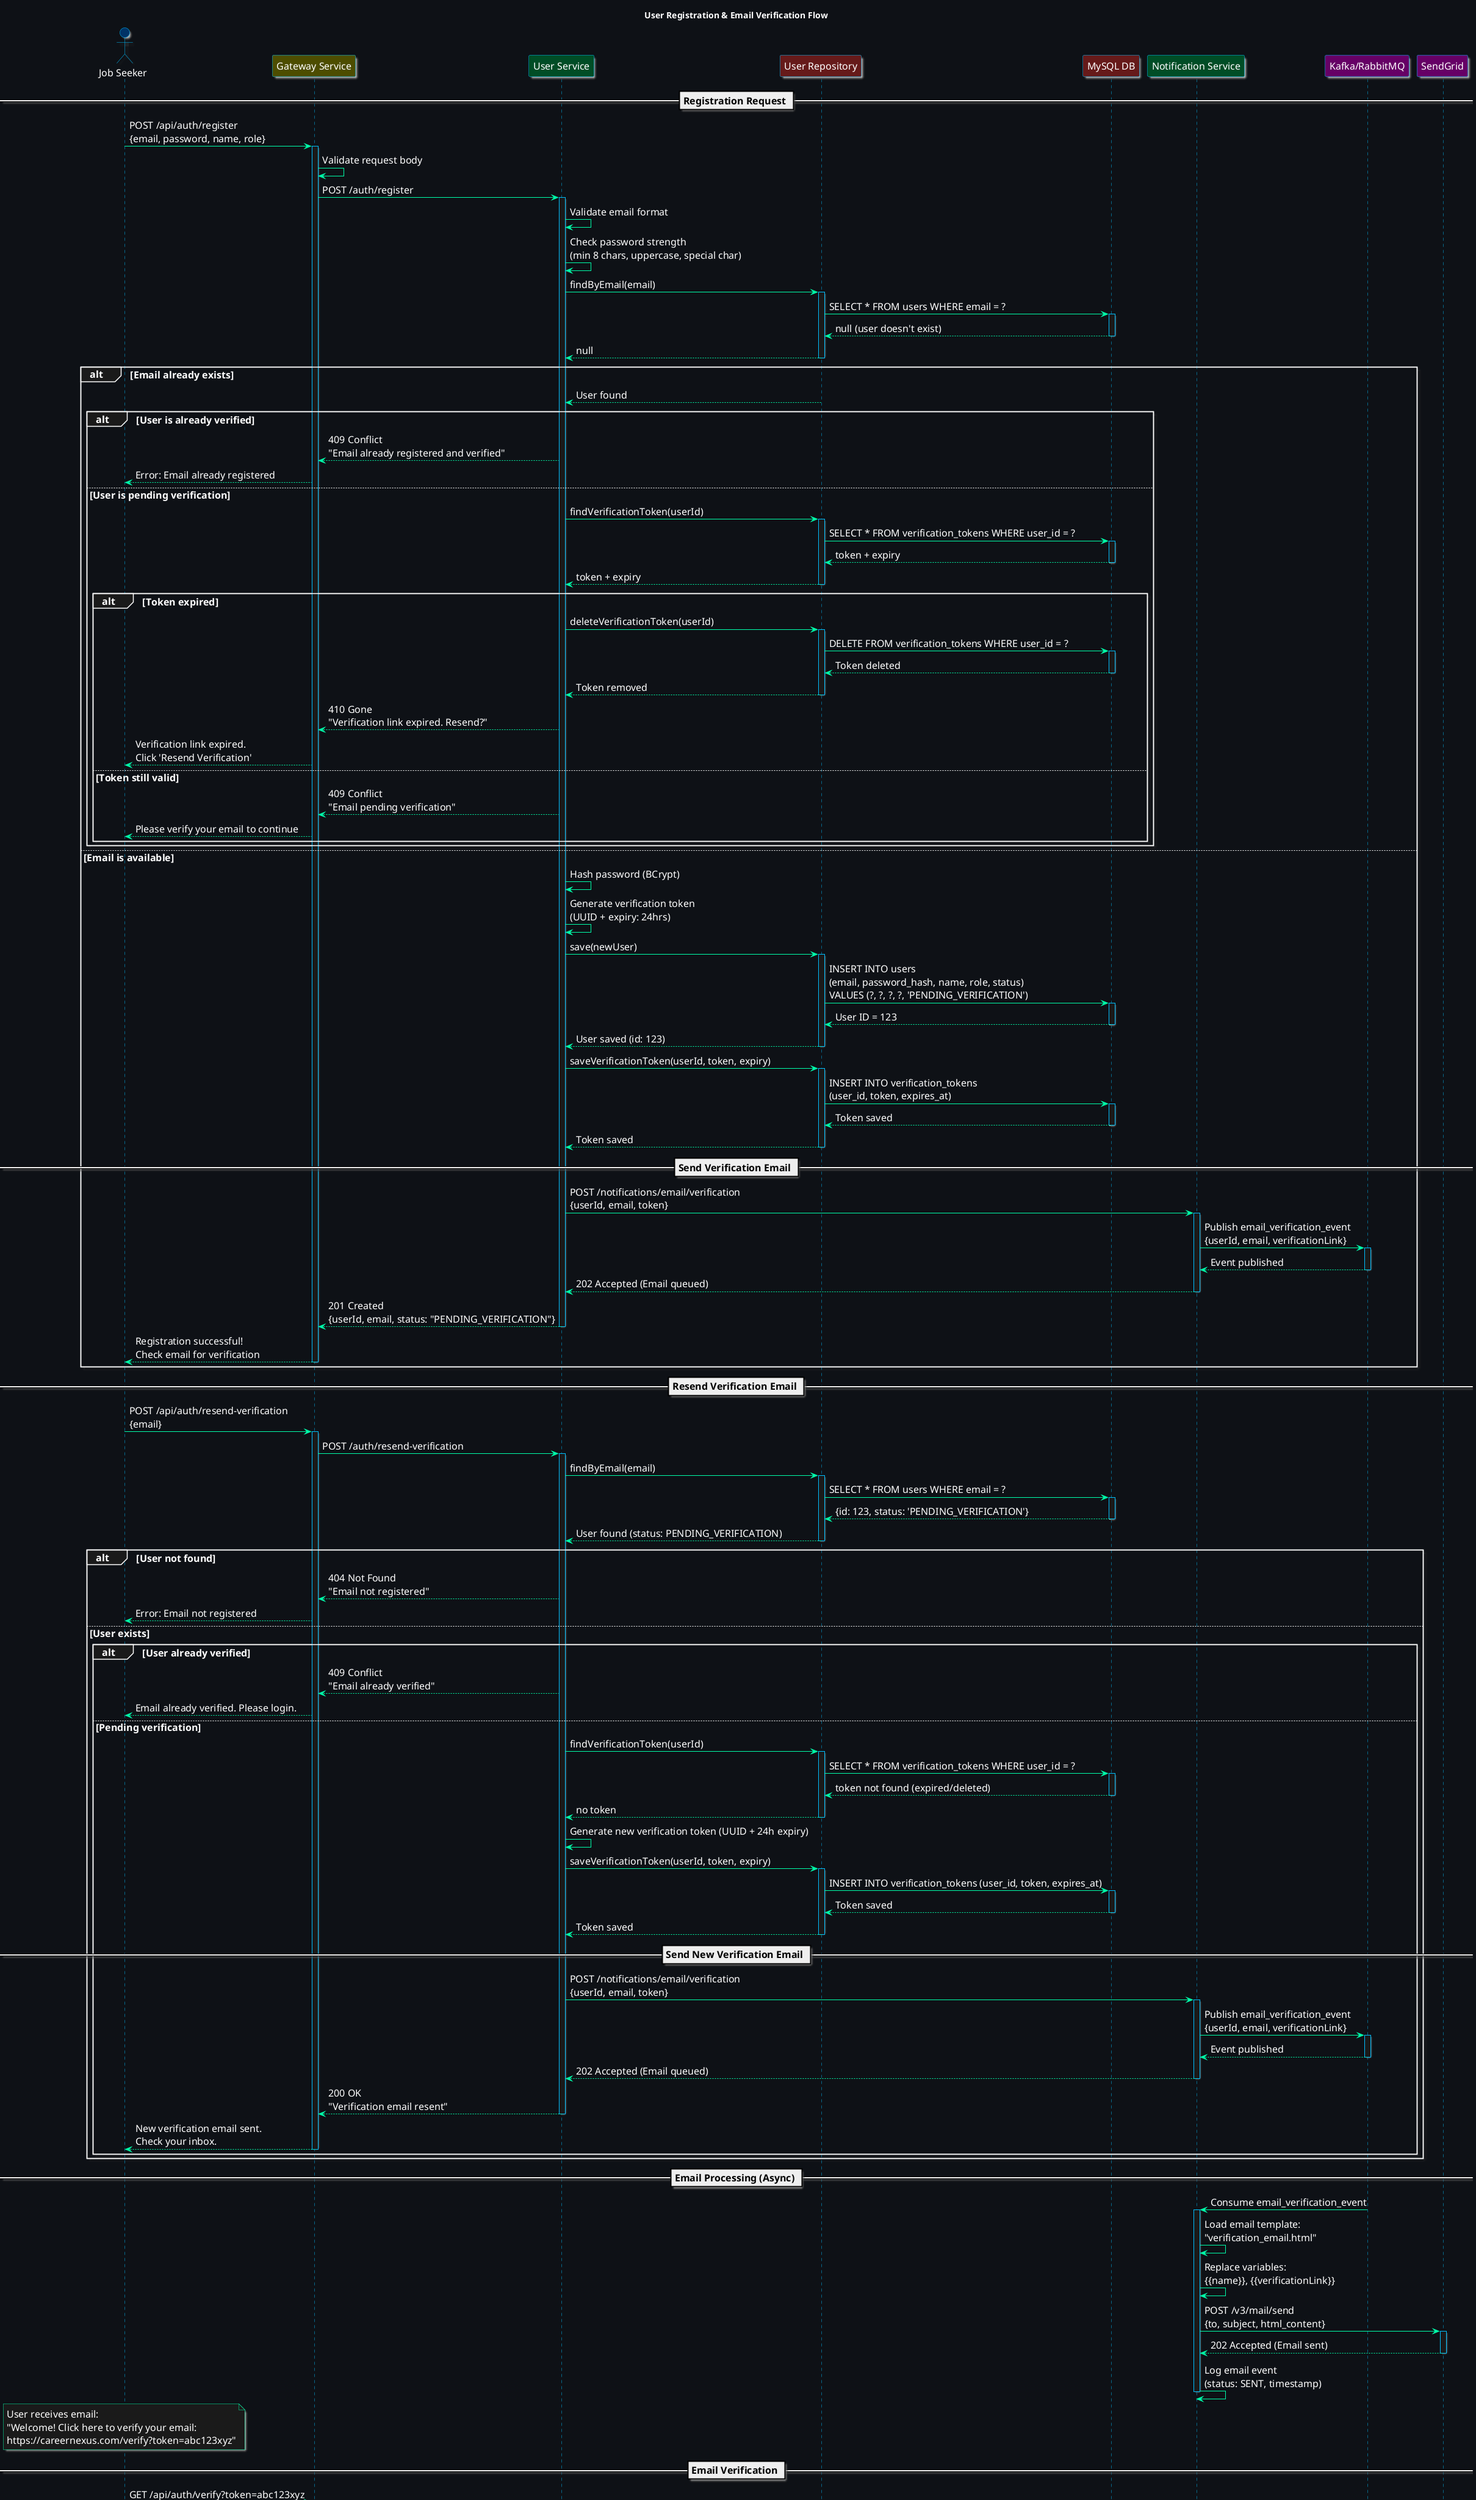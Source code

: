 @startuml User Registration & Email Verification
skinparam backgroundColor #0e1116
skinparam defaultFontName "Segoe UI"
skinparam defaultFontColor #?black:white
skinparam defaultFontSize 16
skinparam shadowing true

skinparam sequence {
    ArrowColor #00ffaa
    ActorBorderColor #00bfff
    ActorBackgroundColor #1a2432
    ActorFontColor #ffffff
    
    ParticipantBorderColor #00bfff
    ParticipantBackgroundColor #1e232b
    ParticipantFontColor #ffffff
    
    LifeLineBorderColor #00bfff
    LifeLineBackgroundColor #1a1a1a
    
    BoxBorderColor #00bfff
    BoxBackgroundColor #0d1117
    BoxFontColor #ffffff
}

skinparam sequenceGroup {
  BorderColor white
  BackgroundColor #1a1a1a
  FontColor #ffffff
}

skinparam note {
    BackgroundColor #1a1a1a
    BorderColor #00ffaa
    FontColor #ffffff
}

skinparam sequenceMessage {
  FontColor #ffffffff
}

actor "Job Seeker" as User #003366
participant "Gateway Service" as Gateway #4d4d00
participant "User Service" as UserSvc #004d26
participant "User Repository" as UserRepo #661a1a
participant "MySQL DB" as DB #661a1a
participant "Notification Service" as NotifSvc #004d26
participant "Kafka/RabbitMQ" as Queue #660066
participant "SendGrid" as Email #660066

title User Registration & Email Verification Flow

== Registration Request ==

User -> Gateway: POST /api/auth/register\n{email, password, name, role}
activate Gateway

Gateway -> Gateway : Validate request body
Gateway -> UserSvc: POST /auth/register
activate UserSvc

UserSvc -> UserSvc: Validate email format
UserSvc -> UserSvc: Check password strength\n(min 8 chars, uppercase, special char)

UserSvc -> UserRepo: findByEmail(email)
activate UserRepo
UserRepo -> DB: SELECT * FROM users WHERE email = ?
activate DB
DB --> UserRepo: null (user doesn't exist)
deactivate DB
UserRepo --> UserSvc: null
deactivate UserRepo

alt Email already exists
    UserRepo --> UserSvc: User found

    alt User is already verified
        UserSvc --> Gateway: 409 Conflict\n"Email already registered and verified"
        Gateway --> User: Error: Email already registered
    else User is pending verification

        UserSvc -> UserRepo: findVerificationToken(userId)
        activate UserRepo
        UserRepo -> DB: SELECT * FROM verification_tokens WHERE user_id = ?
        activate DB
        DB --> UserRepo: token + expiry
        deactivate DB
        UserRepo --> UserSvc: token + expiry
        deactivate UserRepo

        alt Token expired
            UserSvc -> UserRepo: deleteVerificationToken(userId)
            activate UserRepo
            UserRepo -> DB: DELETE FROM verification_tokens WHERE user_id = ?
            activate DB
            DB --> UserRepo: Token deleted
            deactivate DB
            UserRepo --> UserSvc: Token removed
            deactivate UserRepo

            UserSvc --> Gateway: 410 Gone\n"Verification link expired. Resend?"
            Gateway --> User: Verification link expired.\nClick 'Resend Verification'
        else Token still valid
            UserSvc --> Gateway: 409 Conflict\n"Email pending verification"
            Gateway --> User: Please verify your email to continue
        end
    end
else Email is available
    
    UserSvc -> UserSvc: Hash password (BCrypt)
    UserSvc -> UserSvc: Generate verification token\n(UUID + expiry: 24hrs)
    
    UserSvc -> UserRepo: save(newUser)
    activate UserRepo
    UserRepo -> DB: INSERT INTO users\n(email, password_hash, name, role, status)\nVALUES (?, ?, ?, ?, 'PENDING_VERIFICATION')
    activate DB
    DB --> UserRepo: User ID = 123
    deactivate DB
    UserRepo --> UserSvc: User saved (id: 123)
    deactivate UserRepo
    
    UserSvc -> UserRepo: saveVerificationToken(userId, token, expiry)
    activate UserRepo
    UserRepo -> DB: INSERT INTO verification_tokens\n(user_id, token, expires_at)
    activate DB
    DB --> UserRepo: Token saved
    deactivate DB
    UserRepo --> UserSvc: Token saved
    deactivate UserRepo
    
    == Send Verification Email ==
    
    UserSvc -> NotifSvc: POST /notifications/email/verification\n{userId, email, token}
    activate NotifSvc
    
    NotifSvc -> Queue: Publish email_verification_event\n{userId, email, verificationLink}
    activate Queue
    Queue --> NotifSvc: Event published
    deactivate Queue
    
    NotifSvc --> UserSvc: 202 Accepted (Email queued)
    deactivate NotifSvc
    
    UserSvc --> Gateway: 201 Created\n{userId, email, status: "PENDING_VERIFICATION"}
    deactivate UserSvc
    
    Gateway --> User: Registration successful!\nCheck email for verification
    deactivate Gateway
    
end

== Resend Verification Email ==

User -> Gateway: POST /api/auth/resend-verification\n{email}
activate Gateway

Gateway -> UserSvc: POST /auth/resend-verification
activate UserSvc

UserSvc -> UserRepo: findByEmail(email)
activate UserRepo
UserRepo -> DB: SELECT * FROM users WHERE email = ?
activate DB
DB --> UserRepo: {id: 123, status: 'PENDING_VERIFICATION'}
deactivate DB
UserRepo --> UserSvc: User found (status: PENDING_VERIFICATION)
deactivate UserRepo

alt User not found
    UserSvc --> Gateway: 404 Not Found\n"Email not registered"
    Gateway --> User: Error: Email not registered
else User exists
    alt User already verified
        UserSvc --> Gateway: 409 Conflict\n"Email already verified"
        Gateway --> User: Email already verified. Please login.
    else Pending verification
        UserSvc -> UserRepo: findVerificationToken(userId)
        activate UserRepo
        UserRepo -> DB: SELECT * FROM verification_tokens WHERE user_id = ?
        activate DB
        DB --> UserRepo: token not found (expired/deleted)
        deactivate DB
        UserRepo --> UserSvc: no token
        deactivate UserRepo
        
        UserSvc -> UserSvc: Generate new verification token (UUID + 24h expiry)
        
        UserSvc -> UserRepo: saveVerificationToken(userId, token, expiry)
        activate UserRepo
        UserRepo -> DB: INSERT INTO verification_tokens (user_id, token, expires_at)
        activate DB
        DB --> UserRepo: Token saved
        deactivate DB
        UserRepo --> UserSvc: Token saved
        deactivate UserRepo

        == Send New Verification Email ==

        UserSvc -> NotifSvc: POST /notifications/email/verification\n{userId, email, token}
        activate NotifSvc
        
        NotifSvc -> Queue: Publish email_verification_event\n{userId, email, verificationLink}
        activate Queue
        Queue --> NotifSvc: Event published
        deactivate Queue
        
        NotifSvc --> UserSvc: 202 Accepted (Email queued)
        deactivate NotifSvc
        
        UserSvc --> Gateway: 200 OK\n"Verification email resent"
        deactivate UserSvc
        
        Gateway --> User: New verification email sent.\nCheck your inbox.
        deactivate Gateway
    end
end


== Email Processing (Async) ==

Queue -> NotifSvc: Consume email_verification_event
activate NotifSvc

NotifSvc -> NotifSvc: Load email template:\n"verification_email.html"
NotifSvc -> NotifSvc: Replace variables:\n{{name}}, {{verificationLink}}

NotifSvc -> Email: POST /v3/mail/send\n{to, subject, html_content}
activate Email
Email --> NotifSvc: 202 Accepted (Email sent)
deactivate Email

NotifSvc -> NotifSvc: Log email event\n(status: SENT, timestamp)
deactivate NotifSvc

note over User
User receives email:
"Welcome! Click here to verify your email:
https://careernexus.com/verify?token=abc123xyz"
end note

== Email Verification ==

User -> Gateway: GET /api/auth/verify?token=abc123xyz
activate Gateway

Gateway -> UserSvc: GET /auth/verify?token=abc123xyz
activate UserSvc

UserSvc -> UserRepo: findByVerificationToken(token)
activate UserRepo
UserRepo -> DB: SELECT * FROM verification_tokens\nWHERE token = ? AND expires_at > NOW()
activate DB

alt Token valid and not expired
    DB --> UserRepo: {userId: 123, expiresAt: ...}
    deactivate DB
    UserRepo --> UserSvc: Token found (userId: 123)
    deactivate UserRepo
    
    UserSvc -> UserRepo: updateUserStatus(userId, "ACTIVE")
    activate UserRepo
    UserRepo -> DB: UPDATE users\nSET status = 'ACTIVE', email_verified = true\nWHERE id = 123
    activate DB
    DB --> UserRepo: User updated
    deactivate DB
    deactivate UserRepo
    
    UserSvc -> UserRepo: deleteVerificationToken(token)
    activate UserRepo
    UserRepo -> DB: DELETE FROM verification_tokens WHERE token = ?
    activate DB
    DB --> UserRepo: Token deleted
    deactivate DB
    deactivate UserRepo
    
    UserSvc --> Gateway: 200 OK\n{message: "Email verified successfully"}
    deactivate UserSvc
    Gateway --> User: ✓ Email verified! You can now login.
    deactivate Gateway
    
else Token invalid or expired
    DB --> UserRepo: null (token not found/expired)
    deactivate DB
    UserRepo --> UserSvc: null
    deactivate UserRepo
    UserSvc --> Gateway: 400 Bad Request\n"Invalid or expired token"
    deactivate UserSvc
    Gateway --> User: Error: Verification link expired.\nRequest a new one.
    deactivate Gateway
end

note over User, Email
**Key Points:**
1. Password hashed with BCrypt (cost factor 10-12)
2. Verification token expires in 24 hours
3. User status: PENDING_VERIFICATION → ACTIVE
4. Email sent asynchronously via message queue
5. Token is single-use (deleted after verification)
6. User can request resend if expired
end note

@enduml